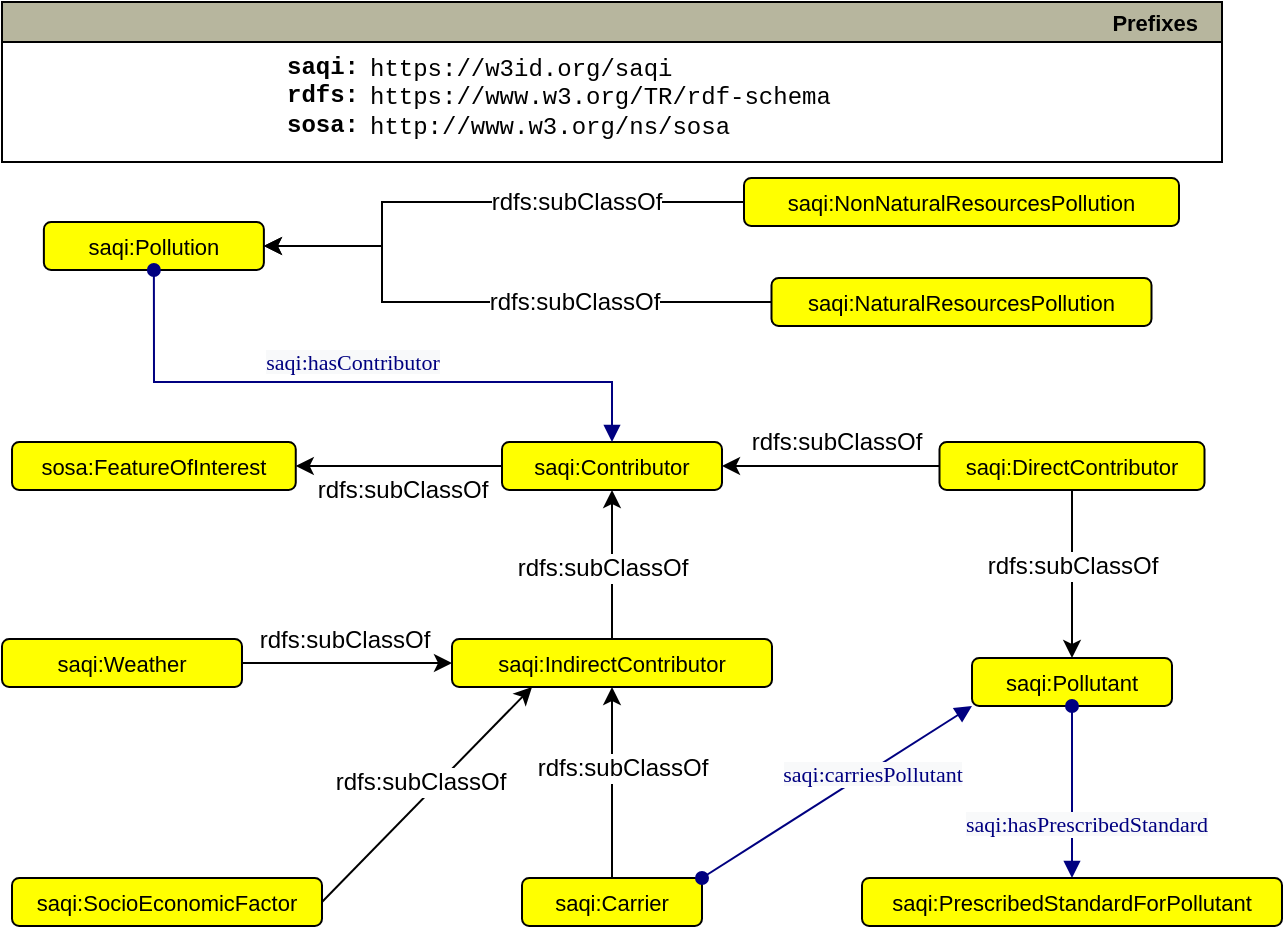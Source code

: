 <mxfile version="21.2.9" type="device">
  <diagram id="t25Kp6jmq_1cI3zwCiK2" name="Page-1">
    <mxGraphModel dx="1442" dy="752" grid="1" gridSize="10" guides="1" tooltips="1" connect="1" arrows="1" fold="1" page="1" pageScale="1" pageWidth="1000" pageHeight="1000" math="0" shadow="0">
      <root>
        <mxCell id="0" />
        <mxCell id="1" parent="0" />
        <mxCell id="T0KytU28zX8Ys8UfOtSf-32" value="saqi:Contributor" style="graphMlID=n4;shape=rect;rounded=1;arcsize=30;fillColor=#ffff00;strokeColor=#000000;strokeWidth=1.0;fontSize=11;" parent="1" vertex="1">
          <mxGeometry x="270" y="220" width="110" height="24" as="geometry" />
        </mxCell>
        <mxCell id="T0KytU28zX8Ys8UfOtSf-33" value="Prefixes" style="graphMlID=n0;shape=swimlane;startSize=20;fillColor=#b7b69e;strokeColor=#000000;strokeWidth=1.0;align=right;spacingRight=10;fontStyle=1;fontSize=11;" parent="1" vertex="1">
          <mxGeometry x="20" width="610" height="80" as="geometry" />
        </mxCell>
        <mxCell id="T0KytU28zX8Ys8UfOtSf-34" value="&lt;b&gt;saqi:&lt;/b&gt;&lt;b&gt;&lt;br&gt;&lt;/b&gt;&lt;b&gt;rdfs:&lt;br&gt;&lt;/b&gt;&lt;b style=&quot;border-color: var(--border-color);&quot;&gt;sosa:&lt;/b&gt;&lt;b&gt;&lt;br&gt;&lt;br&gt;&lt;/b&gt;" style="text;html=1;align=center;verticalAlign=middle;resizable=0;points=[];autosize=1;fontFamily=Courier New;" parent="T0KytU28zX8Ys8UfOtSf-33" vertex="1">
          <mxGeometry x="129.996" y="19" width="60" height="70" as="geometry" />
        </mxCell>
        <mxCell id="T0KytU28zX8Ys8UfOtSf-35" value="https://w3id.org/saqi&lt;br&gt;https://www.w3.org/TR/rdf-schema&lt;br&gt;http://www.w3.org/ns/sosa" style="text;html=1;align=left;verticalAlign=middle;resizable=0;points=[];autosize=1;fontFamily=Courier New;rounded=1;glass=0;" parent="T0KytU28zX8Ys8UfOtSf-33" vertex="1">
          <mxGeometry x="182" y="18" width="250" height="60" as="geometry" />
        </mxCell>
        <mxCell id="T0KytU28zX8Ys8UfOtSf-36" value="saqi:IndirectContributor" style="graphMlID=n4;shape=rect;rounded=1;arcsize=30;fillColor=#ffff00;strokeColor=#000000;strokeWidth=1.0;fontSize=11;" parent="1" vertex="1">
          <mxGeometry x="245" y="318.5" width="160" height="24" as="geometry" />
        </mxCell>
        <mxCell id="T0KytU28zX8Ys8UfOtSf-37" value="saqi:DirectContributor" style="graphMlID=n4;shape=rect;rounded=1;arcsize=30;fillColor=#ffff00;strokeColor=#000000;strokeWidth=1.0;fontSize=11;" parent="1" vertex="1">
          <mxGeometry x="488.75" y="220" width="132.5" height="24" as="geometry" />
        </mxCell>
        <mxCell id="T0KytU28zX8Ys8UfOtSf-38" value="" style="endArrow=none;html=1;textDirection=ltr;fontSize=11;strokeWidth=1;exitX=0.5;exitY=1;exitDx=0;exitDy=0;entryX=0.5;entryY=0;entryDx=0;entryDy=0;startArrow=classic;startFill=1;endFill=0;" parent="1" source="T0KytU28zX8Ys8UfOtSf-32" target="T0KytU28zX8Ys8UfOtSf-36" edge="1">
          <mxGeometry width="50" height="50" relative="1" as="geometry">
            <mxPoint x="405" y="358" as="sourcePoint" />
            <mxPoint x="552.95" y="358" as="targetPoint" />
          </mxGeometry>
        </mxCell>
        <mxCell id="T0KytU28zX8Ys8UfOtSf-39" value="rdfs:subClassOf" style="text;html=1;align=center;verticalAlign=middle;resizable=0;points=[];labelBackgroundColor=#ffffff;rotation=0;" parent="T0KytU28zX8Ys8UfOtSf-38" vertex="1" connectable="0">
          <mxGeometry x="-0.221" relative="1" as="geometry">
            <mxPoint x="-5" y="10" as="offset" />
          </mxGeometry>
        </mxCell>
        <mxCell id="T0KytU28zX8Ys8UfOtSf-40" value="" style="endArrow=none;html=1;textDirection=ltr;fontSize=11;strokeWidth=1;exitX=1;exitY=0.5;exitDx=0;exitDy=0;startArrow=classic;startFill=1;endFill=0;entryX=0;entryY=0.5;entryDx=0;entryDy=0;" parent="1" source="T0KytU28zX8Ys8UfOtSf-32" target="T0KytU28zX8Ys8UfOtSf-37" edge="1">
          <mxGeometry width="50" height="50" relative="1" as="geometry">
            <mxPoint x="330" y="154" as="sourcePoint" />
            <mxPoint x="395" y="168" as="targetPoint" />
          </mxGeometry>
        </mxCell>
        <mxCell id="T0KytU28zX8Ys8UfOtSf-41" value="rdfs:subClassOf" style="text;html=1;align=center;verticalAlign=middle;resizable=0;points=[];labelBackgroundColor=#ffffff;rotation=0;" parent="T0KytU28zX8Ys8UfOtSf-40" vertex="1" connectable="0">
          <mxGeometry x="-0.221" relative="1" as="geometry">
            <mxPoint x="14" y="-12" as="offset" />
          </mxGeometry>
        </mxCell>
        <mxCell id="T0KytU28zX8Ys8UfOtSf-42" value="saqi:Carrier" style="graphMlID=n4;shape=rect;rounded=1;arcsize=30;fillColor=#ffff00;strokeColor=#000000;strokeWidth=1.0;fontSize=11;" parent="1" vertex="1">
          <mxGeometry x="280" y="438" width="90" height="24" as="geometry" />
        </mxCell>
        <mxCell id="T0KytU28zX8Ys8UfOtSf-43" value="" style="endArrow=none;html=1;textDirection=ltr;fontSize=11;strokeWidth=1;exitX=0.5;exitY=1;exitDx=0;exitDy=0;entryX=0.5;entryY=0;entryDx=0;entryDy=0;startArrow=classic;startFill=1;endFill=0;" parent="1" source="T0KytU28zX8Ys8UfOtSf-36" target="T0KytU28zX8Ys8UfOtSf-42" edge="1">
          <mxGeometry width="50" height="50" relative="1" as="geometry">
            <mxPoint x="230" y="336.0" as="sourcePoint" />
            <mxPoint x="345" y="384" as="targetPoint" />
          </mxGeometry>
        </mxCell>
        <mxCell id="T0KytU28zX8Ys8UfOtSf-44" value="rdfs:subClassOf" style="text;html=1;align=center;verticalAlign=middle;resizable=0;points=[];labelBackgroundColor=#ffffff;rotation=0;" parent="T0KytU28zX8Ys8UfOtSf-43" vertex="1" connectable="0">
          <mxGeometry x="-0.221" relative="1" as="geometry">
            <mxPoint x="5" y="3" as="offset" />
          </mxGeometry>
        </mxCell>
        <mxCell id="T0KytU28zX8Ys8UfOtSf-45" value="saqi:Pollutant" style="graphMlID=n4;shape=rect;rounded=1;arcsize=30;fillColor=#ffff00;strokeColor=#000000;strokeWidth=1.0;fontSize=11;" parent="1" vertex="1">
          <mxGeometry x="505" y="328" width="100" height="24" as="geometry" />
        </mxCell>
        <mxCell id="T0KytU28zX8Ys8UfOtSf-46" value="" style="endArrow=classic;html=1;textDirection=ltr;fontSize=11;strokeWidth=1;exitX=0.5;exitY=1;exitDx=0;exitDy=0;entryX=0.5;entryY=0;entryDx=0;entryDy=0;" parent="1" source="T0KytU28zX8Ys8UfOtSf-37" target="T0KytU28zX8Ys8UfOtSf-45" edge="1">
          <mxGeometry width="50" height="50" relative="1" as="geometry">
            <mxPoint x="555" y="184" as="sourcePoint" />
            <mxPoint x="670" y="280" as="targetPoint" />
          </mxGeometry>
        </mxCell>
        <mxCell id="T0KytU28zX8Ys8UfOtSf-47" value="rdfs:subClassOf" style="text;html=1;align=center;verticalAlign=middle;resizable=0;points=[];labelBackgroundColor=#ffffff;rotation=0;" parent="T0KytU28zX8Ys8UfOtSf-46" vertex="1" connectable="0">
          <mxGeometry x="-0.221" relative="1" as="geometry">
            <mxPoint y="5" as="offset" />
          </mxGeometry>
        </mxCell>
        <mxCell id="T0KytU28zX8Ys8UfOtSf-72" value="saqi:SocioEconomicFactor" style="graphMlID=n4;shape=rect;rounded=1;arcsize=30;fillColor=#ffff00;strokeColor=#000000;strokeWidth=1.0;fontSize=11;" parent="1" vertex="1">
          <mxGeometry x="25" y="438" width="155" height="24" as="geometry" />
        </mxCell>
        <mxCell id="T0KytU28zX8Ys8UfOtSf-73" value="" style="endArrow=none;html=1;textDirection=ltr;fontSize=11;strokeWidth=1;exitX=0.25;exitY=1;exitDx=0;exitDy=0;entryX=1;entryY=0.5;entryDx=0;entryDy=0;startArrow=classic;startFill=1;endFill=0;" parent="1" source="T0KytU28zX8Ys8UfOtSf-36" target="T0KytU28zX8Ys8UfOtSf-72" edge="1">
          <mxGeometry width="50" height="50" relative="1" as="geometry">
            <mxPoint x="115" y="292" as="sourcePoint" />
            <mxPoint x="215" y="394" as="targetPoint" />
          </mxGeometry>
        </mxCell>
        <mxCell id="T0KytU28zX8Ys8UfOtSf-74" value="rdfs:subClassOf" style="text;html=1;align=center;verticalAlign=middle;resizable=0;points=[];labelBackgroundColor=#ffffff;rotation=0;" parent="T0KytU28zX8Ys8UfOtSf-73" vertex="1" connectable="0">
          <mxGeometry x="-0.221" relative="1" as="geometry">
            <mxPoint x="-15" y="5" as="offset" />
          </mxGeometry>
        </mxCell>
        <mxCell id="T0KytU28zX8Ys8UfOtSf-75" value="saqi:Weather" style="graphMlID=n4;shape=rect;rounded=1;arcsize=30;fillColor=#ffff00;strokeColor=#000000;strokeWidth=1.0;fontSize=11;" parent="1" vertex="1">
          <mxGeometry x="20" y="318.5" width="120" height="24" as="geometry" />
        </mxCell>
        <mxCell id="T0KytU28zX8Ys8UfOtSf-76" value="" style="endArrow=none;html=1;textDirection=ltr;fontSize=11;strokeWidth=1;entryX=1;entryY=0.5;entryDx=0;entryDy=0;exitX=0;exitY=0.5;exitDx=0;exitDy=0;startArrow=classic;startFill=1;endFill=0;" parent="1" source="T0KytU28zX8Ys8UfOtSf-36" target="T0KytU28zX8Ys8UfOtSf-75" edge="1">
          <mxGeometry width="50" height="50" relative="1" as="geometry">
            <mxPoint x="215" y="288" as="sourcePoint" />
            <mxPoint x="105" y="394" as="targetPoint" />
          </mxGeometry>
        </mxCell>
        <mxCell id="T0KytU28zX8Ys8UfOtSf-77" value="rdfs:subClassOf" style="text;html=1;align=center;verticalAlign=middle;resizable=0;points=[];labelBackgroundColor=#ffffff;rotation=0;" parent="T0KytU28zX8Ys8UfOtSf-76" vertex="1" connectable="0">
          <mxGeometry x="-0.221" relative="1" as="geometry">
            <mxPoint x="-13" y="-12" as="offset" />
          </mxGeometry>
        </mxCell>
        <mxCell id="T0KytU28zX8Ys8UfOtSf-140" value="" style="graphMlID=e0;rounded=0;endArrow=block;strokeColor=#000080;strokeWidth=1.0;startArrow=oval;startFill=1;endFill=1;fontSize=11;fontColor=#000080;entryX=0.5;entryY=0;entryDx=0;entryDy=0;exitX=0.5;exitY=1;exitDx=0;exitDy=0;" parent="1" source="T0KytU28zX8Ys8UfOtSf-45" target="T0KytU28zX8Ys8UfOtSf-133" edge="1">
          <mxGeometry relative="1" as="geometry">
            <mxPoint x="615" y="170" as="sourcePoint" />
            <mxPoint x="785.0" y="168" as="targetPoint" />
          </mxGeometry>
        </mxCell>
        <mxCell id="T0KytU28zX8Ys8UfOtSf-141" value="&lt;span style=&quot;color: rgb(0 , 0 , 128) ; font-family: &amp;quot;dialog&amp;quot; ; font-size: 11px ; background-color: rgb(248 , 249 , 250)&quot;&gt;saqi:hasPrescribedStandard&lt;/span&gt;" style="text;html=1;align=center;verticalAlign=middle;resizable=0;points=[];labelBackgroundColor=#ffffff;fontSize=11;" parent="T0KytU28zX8Ys8UfOtSf-140" vertex="1" connectable="0">
          <mxGeometry x="-0.017" y="2" relative="1" as="geometry">
            <mxPoint x="5" y="16" as="offset" />
          </mxGeometry>
        </mxCell>
        <mxCell id="T0KytU28zX8Ys8UfOtSf-142" value="saqi:Pollution" style="graphMlID=n4;shape=rect;rounded=1;arcsize=30;fillColor=#ffff00;strokeColor=#000000;strokeWidth=1.0;fontSize=11;" parent="1" vertex="1">
          <mxGeometry x="40.94" y="110" width="110" height="24" as="geometry" />
        </mxCell>
        <mxCell id="T0KytU28zX8Ys8UfOtSf-143" value="" style="graphMlID=e0;rounded=0;endArrow=block;strokeColor=#000080;strokeWidth=1.0;startArrow=oval;startFill=1;endFill=1;fontSize=11;fontColor=#000080;exitX=0.5;exitY=1;exitDx=0;exitDy=0;entryX=0.5;entryY=0;entryDx=0;entryDy=0;" parent="1" source="T0KytU28zX8Ys8UfOtSf-142" target="T0KytU28zX8Ys8UfOtSf-32" edge="1">
          <mxGeometry relative="1" as="geometry">
            <mxPoint x="115" y="200" as="sourcePoint" />
            <mxPoint x="227.5" y="144" as="targetPoint" />
            <Array as="points">
              <mxPoint x="96" y="190" />
              <mxPoint x="325" y="190" />
            </Array>
          </mxGeometry>
        </mxCell>
        <mxCell id="T0KytU28zX8Ys8UfOtSf-144" value="&lt;span style=&quot;color: rgb(0 , 0 , 128) ; font-family: &amp;quot;dialog&amp;quot; ; font-size: 11px ; background-color: rgb(248 , 249 , 250)&quot;&gt;saqi:hasContributor&lt;/span&gt;" style="text;html=1;align=center;verticalAlign=middle;resizable=0;points=[];labelBackgroundColor=#ffffff;fontSize=11;" parent="T0KytU28zX8Ys8UfOtSf-143" vertex="1" connectable="0">
          <mxGeometry x="-0.017" y="2" relative="1" as="geometry">
            <mxPoint y="-8" as="offset" />
          </mxGeometry>
        </mxCell>
        <mxCell id="T0KytU28zX8Ys8UfOtSf-145" value="saqi:NaturalResourcesPollution" style="graphMlID=n4;shape=rect;rounded=1;arcsize=30;fillColor=#ffff00;strokeColor=#000000;strokeWidth=1.0;fontSize=11;" parent="1" vertex="1">
          <mxGeometry x="404.75" y="138" width="190" height="24" as="geometry" />
        </mxCell>
        <mxCell id="T0KytU28zX8Ys8UfOtSf-146" value="saqi:NonNaturalResourcesPollution" style="graphMlID=n4;shape=rect;rounded=1;arcsize=30;fillColor=#ffff00;strokeColor=#000000;strokeWidth=1.0;fontSize=11;" parent="1" vertex="1">
          <mxGeometry x="391" y="88" width="217.5" height="24" as="geometry" />
        </mxCell>
        <mxCell id="0jtO1-yvGRoyAblTp0NV-17" value="" style="graphMlID=e0;rounded=0;endArrow=block;strokeColor=#000080;strokeWidth=1.0;startArrow=oval;startFill=1;endFill=1;fontSize=11;fontColor=#000080;entryX=0;entryY=1;entryDx=0;entryDy=0;exitX=1;exitY=0;exitDx=0;exitDy=0;" parent="1" source="T0KytU28zX8Ys8UfOtSf-42" target="T0KytU28zX8Ys8UfOtSf-45" edge="1">
          <mxGeometry relative="1" as="geometry">
            <mxPoint x="305" y="312" as="sourcePoint" />
            <mxPoint x="405" y="312" as="targetPoint" />
          </mxGeometry>
        </mxCell>
        <mxCell id="0jtO1-yvGRoyAblTp0NV-18" value="&lt;span style=&quot;color: rgb(0 , 0 , 128) ; font-family: &amp;quot;dialog&amp;quot; ; font-size: 11px ; background-color: rgb(248 , 249 , 250)&quot;&gt;saqi:carriesPollutant&lt;/span&gt;" style="text;html=1;align=center;verticalAlign=middle;resizable=0;points=[];labelBackgroundColor=#ffffff;fontSize=11;" parent="0jtO1-yvGRoyAblTp0NV-17" vertex="1" connectable="0">
          <mxGeometry x="-0.017" y="2" relative="1" as="geometry">
            <mxPoint x="20" y="-8" as="offset" />
          </mxGeometry>
        </mxCell>
        <mxCell id="T0KytU28zX8Ys8UfOtSf-133" value="saqi:PrescribedStandardForPollutant" style="graphMlID=n4;shape=rect;rounded=1;arcsize=30;fillColor=#ffff00;strokeColor=#000000;strokeWidth=1.0;fontSize=11;" parent="1" vertex="1">
          <mxGeometry x="450" y="438" width="210" height="24" as="geometry" />
        </mxCell>
        <mxCell id="aVqAN3fPpgZAdef6FJ5D-2" value="sosa:FeatureOfInterest" style="graphMlID=n4;shape=rect;rounded=1;arcsize=30;fillColor=#ffff00;strokeColor=#000000;strokeWidth=1.0;fontSize=11;" parent="1" vertex="1">
          <mxGeometry x="25.01" y="220" width="141.87" height="24" as="geometry" />
        </mxCell>
        <mxCell id="aVqAN3fPpgZAdef6FJ5D-4" value="" style="endArrow=classic;html=1;textDirection=ltr;fontSize=11;strokeWidth=1;exitX=0;exitY=0.5;exitDx=0;exitDy=0;startArrow=none;startFill=0;endFill=1;entryX=1;entryY=0.5;entryDx=0;entryDy=0;" parent="1" source="T0KytU28zX8Ys8UfOtSf-32" target="aVqAN3fPpgZAdef6FJ5D-2" edge="1">
          <mxGeometry width="50" height="50" relative="1" as="geometry">
            <mxPoint x="390" y="250.5" as="sourcePoint" />
            <mxPoint x="499" y="250.5" as="targetPoint" />
          </mxGeometry>
        </mxCell>
        <mxCell id="aVqAN3fPpgZAdef6FJ5D-5" value="rdfs:subClassOf" style="text;html=1;align=center;verticalAlign=middle;resizable=0;points=[];labelBackgroundColor=#ffffff;rotation=0;" parent="aVqAN3fPpgZAdef6FJ5D-4" vertex="1" connectable="0">
          <mxGeometry x="-0.221" relative="1" as="geometry">
            <mxPoint x="-10" y="12" as="offset" />
          </mxGeometry>
        </mxCell>
        <mxCell id="aVqAN3fPpgZAdef6FJ5D-6" value="" style="endArrow=none;html=1;textDirection=ltr;fontSize=11;strokeWidth=1;exitX=1;exitY=0.5;exitDx=0;exitDy=0;startArrow=classic;startFill=1;endFill=0;entryX=0;entryY=0.5;entryDx=0;entryDy=0;rounded=0;" parent="1" source="T0KytU28zX8Ys8UfOtSf-142" target="T0KytU28zX8Ys8UfOtSf-146" edge="1">
          <mxGeometry width="50" height="50" relative="1" as="geometry">
            <mxPoint x="190" y="130.0" as="sourcePoint" />
            <mxPoint x="299" y="130.0" as="targetPoint" />
            <Array as="points">
              <mxPoint x="210" y="122" />
              <mxPoint x="210" y="100" />
            </Array>
          </mxGeometry>
        </mxCell>
        <mxCell id="aVqAN3fPpgZAdef6FJ5D-7" value="rdfs:subClassOf" style="text;html=1;align=center;verticalAlign=middle;resizable=0;points=[];labelBackgroundColor=#ffffff;rotation=0;" parent="aVqAN3fPpgZAdef6FJ5D-6" vertex="1" connectable="0">
          <mxGeometry x="-0.25" relative="1" as="geometry">
            <mxPoint x="79" as="offset" />
          </mxGeometry>
        </mxCell>
        <mxCell id="aVqAN3fPpgZAdef6FJ5D-8" value="" style="endArrow=none;html=1;textDirection=ltr;fontSize=11;strokeWidth=1;exitX=1;exitY=0.5;exitDx=0;exitDy=0;startArrow=classic;startFill=1;endFill=0;entryX=0;entryY=0.5;entryDx=0;entryDy=0;rounded=0;" parent="1" source="T0KytU28zX8Ys8UfOtSf-142" target="T0KytU28zX8Ys8UfOtSf-145" edge="1">
          <mxGeometry width="50" height="50" relative="1" as="geometry">
            <mxPoint x="161" y="154" as="sourcePoint" />
            <mxPoint x="360" y="130" as="targetPoint" />
            <Array as="points">
              <mxPoint x="210" y="122" />
              <mxPoint x="210" y="150" />
            </Array>
          </mxGeometry>
        </mxCell>
        <mxCell id="aVqAN3fPpgZAdef6FJ5D-9" value="rdfs:subClassOf" style="text;html=1;align=center;verticalAlign=middle;resizable=0;points=[];labelBackgroundColor=#ffffff;rotation=0;" parent="aVqAN3fPpgZAdef6FJ5D-8" vertex="1" connectable="0">
          <mxGeometry x="-0.221" relative="1" as="geometry">
            <mxPoint x="73" as="offset" />
          </mxGeometry>
        </mxCell>
      </root>
    </mxGraphModel>
  </diagram>
</mxfile>
